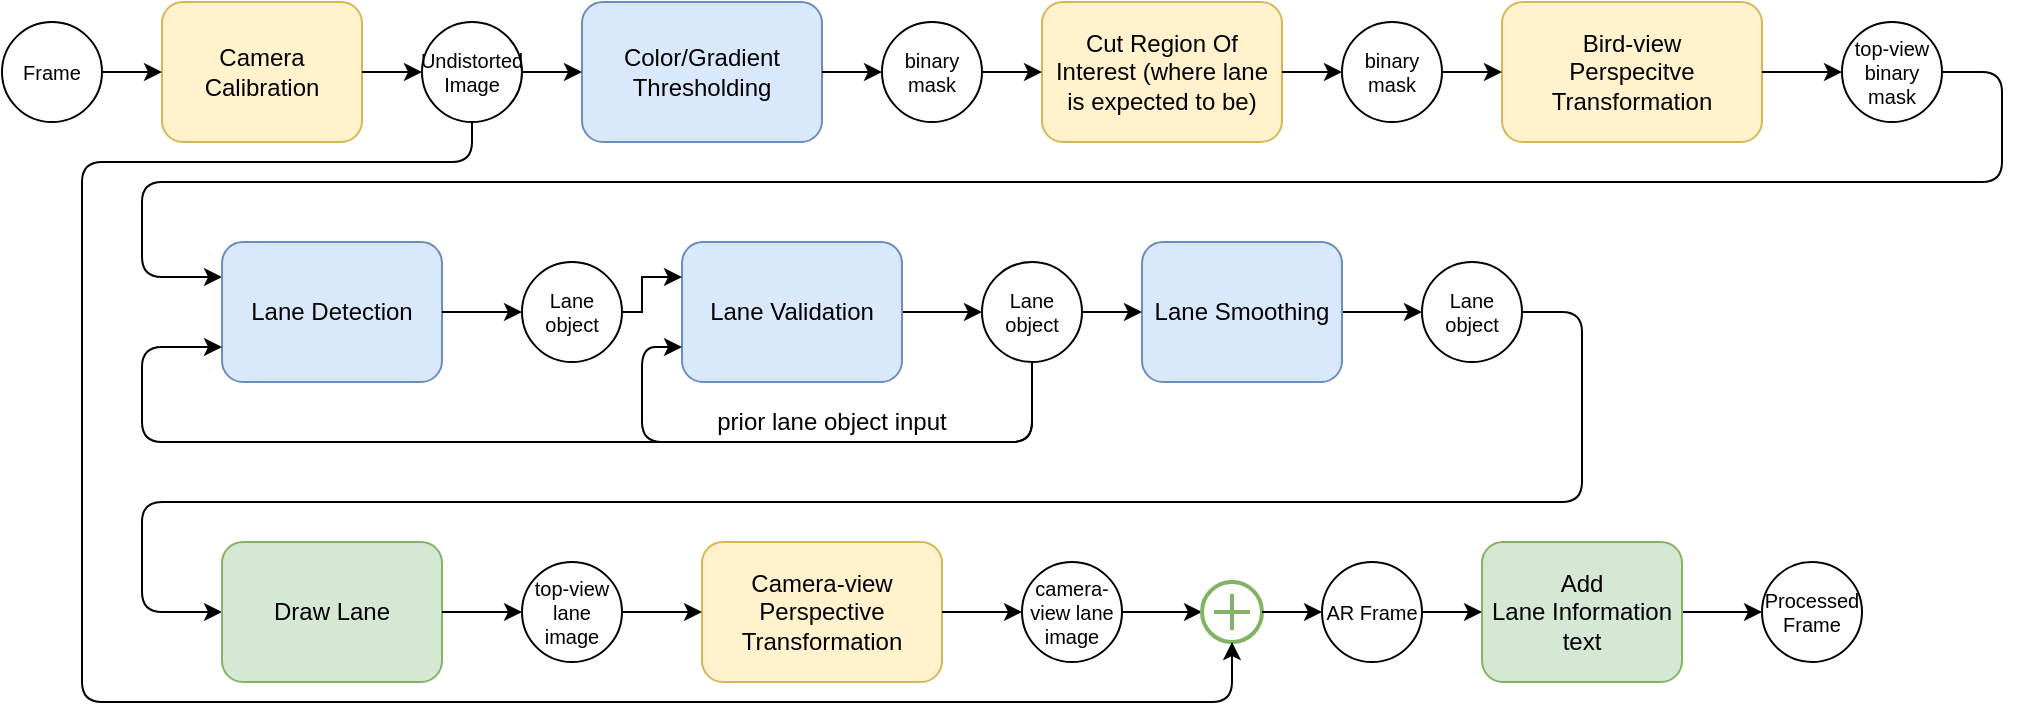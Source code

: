 <mxfile version="13.1.3" type="device"><diagram id="xoN5MB2t7MWhvuuNtE56" name="Page-1"><mxGraphModel dx="1140" dy="958" grid="1" gridSize="10" guides="1" tooltips="1" connect="1" arrows="1" fold="1" page="1" pageScale="1" pageWidth="1100" pageHeight="850" math="0" shadow="0"><root><mxCell id="0"/><mxCell id="1" parent="0"/><mxCell id="PiqZyg_Avti0Pwo2VmWi-1" value="Frame" style="ellipse;whiteSpace=wrap;html=1;aspect=fixed;fontSize=10;" vertex="1" parent="1"><mxGeometry x="40" y="220" width="50" height="50" as="geometry"/></mxCell><mxCell id="PiqZyg_Avti0Pwo2VmWi-2" value="Camera Calibration" style="rounded=1;whiteSpace=wrap;html=1;fillColor=#fff2cc;strokeColor=#d6b656;" vertex="1" parent="1"><mxGeometry x="120" y="210" width="100" height="70" as="geometry"/></mxCell><mxCell id="PiqZyg_Avti0Pwo2VmWi-3" value="" style="edgeStyle=orthogonalEdgeStyle;rounded=0;orthogonalLoop=1;jettySize=auto;html=1;" edge="1" parent="1" source="PiqZyg_Avti0Pwo2VmWi-1" target="PiqZyg_Avti0Pwo2VmWi-2"><mxGeometry relative="1" as="geometry"/></mxCell><mxCell id="PiqZyg_Avti0Pwo2VmWi-4" value="Undistorted Image" style="ellipse;whiteSpace=wrap;html=1;aspect=fixed;fontSize=10;" vertex="1" parent="1"><mxGeometry x="250" y="220" width="50" height="50" as="geometry"/></mxCell><mxCell id="PiqZyg_Avti0Pwo2VmWi-5" value="" style="edgeStyle=orthogonalEdgeStyle;rounded=0;orthogonalLoop=1;jettySize=auto;html=1;" edge="1" parent="1" source="PiqZyg_Avti0Pwo2VmWi-2" target="PiqZyg_Avti0Pwo2VmWi-4"><mxGeometry relative="1" as="geometry"/></mxCell><mxCell id="PiqZyg_Avti0Pwo2VmWi-6" value="Color/Gradient Thresholding" style="rounded=1;whiteSpace=wrap;html=1;fillColor=#dae8fc;strokeColor=#6c8ebf;" vertex="1" parent="1"><mxGeometry x="330" y="210" width="120" height="70" as="geometry"/></mxCell><mxCell id="PiqZyg_Avti0Pwo2VmWi-7" value="" style="edgeStyle=orthogonalEdgeStyle;rounded=0;orthogonalLoop=1;jettySize=auto;html=1;" edge="1" parent="1" source="PiqZyg_Avti0Pwo2VmWi-4" target="PiqZyg_Avti0Pwo2VmWi-6"><mxGeometry relative="1" as="geometry"/></mxCell><mxCell id="PiqZyg_Avti0Pwo2VmWi-8" value="binary&lt;br style=&quot;font-size: 10px;&quot;&gt;mask" style="ellipse;whiteSpace=wrap;html=1;aspect=fixed;fontSize=10;" vertex="1" parent="1"><mxGeometry x="480" y="220" width="50" height="50" as="geometry"/></mxCell><mxCell id="PiqZyg_Avti0Pwo2VmWi-9" value="" style="edgeStyle=orthogonalEdgeStyle;rounded=0;orthogonalLoop=1;jettySize=auto;html=1;" edge="1" parent="1" source="PiqZyg_Avti0Pwo2VmWi-6" target="PiqZyg_Avti0Pwo2VmWi-8"><mxGeometry relative="1" as="geometry"/></mxCell><mxCell id="PiqZyg_Avti0Pwo2VmWi-10" value="Cut Region Of Interest (where lane is expected to be)" style="rounded=1;whiteSpace=wrap;html=1;fillColor=#fff2cc;strokeColor=#d6b656;" vertex="1" parent="1"><mxGeometry x="560" y="210" width="120" height="70" as="geometry"/></mxCell><mxCell id="PiqZyg_Avti0Pwo2VmWi-11" value="" style="edgeStyle=orthogonalEdgeStyle;rounded=0;orthogonalLoop=1;jettySize=auto;html=1;" edge="1" parent="1" source="PiqZyg_Avti0Pwo2VmWi-8" target="PiqZyg_Avti0Pwo2VmWi-10"><mxGeometry relative="1" as="geometry"/></mxCell><mxCell id="PiqZyg_Avti0Pwo2VmWi-12" value="binary&lt;br style=&quot;font-size: 10px;&quot;&gt;mask" style="ellipse;whiteSpace=wrap;html=1;aspect=fixed;fontSize=10;" vertex="1" parent="1"><mxGeometry x="710" y="220" width="50" height="50" as="geometry"/></mxCell><mxCell id="PiqZyg_Avti0Pwo2VmWi-13" value="" style="edgeStyle=orthogonalEdgeStyle;rounded=0;orthogonalLoop=1;jettySize=auto;html=1;" edge="1" parent="1" source="PiqZyg_Avti0Pwo2VmWi-10" target="PiqZyg_Avti0Pwo2VmWi-12"><mxGeometry relative="1" as="geometry"/></mxCell><mxCell id="PiqZyg_Avti0Pwo2VmWi-14" value="Bird-view &lt;br&gt;Perspecitve Transformation" style="rounded=1;whiteSpace=wrap;html=1;fillColor=#fff2cc;strokeColor=#d6b656;" vertex="1" parent="1"><mxGeometry x="790" y="210" width="130" height="70" as="geometry"/></mxCell><mxCell id="PiqZyg_Avti0Pwo2VmWi-15" value="" style="edgeStyle=orthogonalEdgeStyle;rounded=0;orthogonalLoop=1;jettySize=auto;html=1;" edge="1" parent="1" source="PiqZyg_Avti0Pwo2VmWi-12" target="PiqZyg_Avti0Pwo2VmWi-14"><mxGeometry relative="1" as="geometry"/></mxCell><mxCell id="PiqZyg_Avti0Pwo2VmWi-19" style="edgeStyle=orthogonalEdgeStyle;rounded=1;orthogonalLoop=1;jettySize=auto;html=1;entryX=0;entryY=0.25;entryDx=0;entryDy=0;exitX=1;exitY=0.5;exitDx=0;exitDy=0;" edge="1" parent="1" source="PiqZyg_Avti0Pwo2VmWi-16" target="PiqZyg_Avti0Pwo2VmWi-18"><mxGeometry relative="1" as="geometry"><mxPoint x="80" y="348" as="targetPoint"/><Array as="points"><mxPoint x="1040" y="245"/><mxPoint x="1040" y="300"/><mxPoint x="110" y="300"/><mxPoint x="110" y="348"/></Array></mxGeometry></mxCell><mxCell id="PiqZyg_Avti0Pwo2VmWi-16" value="top-view binary&lt;br style=&quot;font-size: 10px;&quot;&gt;mask" style="ellipse;whiteSpace=wrap;html=1;aspect=fixed;fontSize=10;" vertex="1" parent="1"><mxGeometry x="960" y="220" width="50" height="50" as="geometry"/></mxCell><mxCell id="PiqZyg_Avti0Pwo2VmWi-17" value="" style="edgeStyle=orthogonalEdgeStyle;rounded=0;orthogonalLoop=1;jettySize=auto;html=1;" edge="1" parent="1" source="PiqZyg_Avti0Pwo2VmWi-14" target="PiqZyg_Avti0Pwo2VmWi-16"><mxGeometry relative="1" as="geometry"/></mxCell><mxCell id="PiqZyg_Avti0Pwo2VmWi-18" value="Lane Detection" style="rounded=1;whiteSpace=wrap;html=1;fillColor=#dae8fc;strokeColor=#6c8ebf;" vertex="1" parent="1"><mxGeometry x="150" y="330" width="110" height="70" as="geometry"/></mxCell><mxCell id="PiqZyg_Avti0Pwo2VmWi-20" value="Lane object" style="ellipse;whiteSpace=wrap;html=1;aspect=fixed;fontSize=10;" vertex="1" parent="1"><mxGeometry x="300" y="340" width="50" height="50" as="geometry"/></mxCell><mxCell id="PiqZyg_Avti0Pwo2VmWi-21" value="" style="edgeStyle=orthogonalEdgeStyle;rounded=0;orthogonalLoop=1;jettySize=auto;html=1;" edge="1" parent="1" source="PiqZyg_Avti0Pwo2VmWi-18" target="PiqZyg_Avti0Pwo2VmWi-20"><mxGeometry relative="1" as="geometry"/></mxCell><mxCell id="PiqZyg_Avti0Pwo2VmWi-25" value="" style="edgeStyle=orthogonalEdgeStyle;rounded=0;orthogonalLoop=1;jettySize=auto;html=1;" edge="1" parent="1" source="PiqZyg_Avti0Pwo2VmWi-22" target="PiqZyg_Avti0Pwo2VmWi-24"><mxGeometry relative="1" as="geometry"/></mxCell><mxCell id="PiqZyg_Avti0Pwo2VmWi-22" value="Lane Validation" style="rounded=1;whiteSpace=wrap;html=1;fillColor=#dae8fc;strokeColor=#6c8ebf;" vertex="1" parent="1"><mxGeometry x="380" y="330" width="110" height="70" as="geometry"/></mxCell><mxCell id="PiqZyg_Avti0Pwo2VmWi-23" value="" style="edgeStyle=orthogonalEdgeStyle;rounded=0;orthogonalLoop=1;jettySize=auto;html=1;entryX=0;entryY=0.25;entryDx=0;entryDy=0;" edge="1" parent="1" source="PiqZyg_Avti0Pwo2VmWi-20" target="PiqZyg_Avti0Pwo2VmWi-22"><mxGeometry relative="1" as="geometry"><Array as="points"><mxPoint x="360" y="365"/><mxPoint x="360" y="348"/></Array></mxGeometry></mxCell><mxCell id="PiqZyg_Avti0Pwo2VmWi-26" style="edgeStyle=orthogonalEdgeStyle;rounded=1;orthogonalLoop=1;jettySize=auto;html=1;entryX=0;entryY=0.75;entryDx=0;entryDy=0;" edge="1" parent="1" source="PiqZyg_Avti0Pwo2VmWi-24" target="PiqZyg_Avti0Pwo2VmWi-18"><mxGeometry relative="1" as="geometry"><Array as="points"><mxPoint x="555" y="430"/><mxPoint x="110" y="430"/><mxPoint x="110" y="383"/></Array></mxGeometry></mxCell><mxCell id="PiqZyg_Avti0Pwo2VmWi-27" style="edgeStyle=orthogonalEdgeStyle;rounded=1;orthogonalLoop=1;jettySize=auto;html=1;entryX=0;entryY=0.75;entryDx=0;entryDy=0;exitX=0.5;exitY=1;exitDx=0;exitDy=0;" edge="1" parent="1" source="PiqZyg_Avti0Pwo2VmWi-24" target="PiqZyg_Avti0Pwo2VmWi-22"><mxGeometry relative="1" as="geometry"><Array as="points"><mxPoint x="555" y="430"/><mxPoint x="360" y="430"/><mxPoint x="360" y="383"/></Array></mxGeometry></mxCell><mxCell id="PiqZyg_Avti0Pwo2VmWi-24" value="Lane object" style="ellipse;whiteSpace=wrap;html=1;aspect=fixed;fontSize=10;" vertex="1" parent="1"><mxGeometry x="530" y="340" width="50" height="50" as="geometry"/></mxCell><mxCell id="PiqZyg_Avti0Pwo2VmWi-28" value="prior lane object input" style="text;html=1;strokeColor=none;fillColor=none;align=center;verticalAlign=middle;whiteSpace=wrap;rounded=0;" vertex="1" parent="1"><mxGeometry x="370" y="410" width="170" height="20" as="geometry"/></mxCell><mxCell id="PiqZyg_Avti0Pwo2VmWi-32" value="" style="edgeStyle=orthogonalEdgeStyle;rounded=0;orthogonalLoop=1;jettySize=auto;html=1;" edge="1" parent="1" source="PiqZyg_Avti0Pwo2VmWi-29" target="PiqZyg_Avti0Pwo2VmWi-31"><mxGeometry relative="1" as="geometry"/></mxCell><mxCell id="PiqZyg_Avti0Pwo2VmWi-29" value="Lane Smoothing" style="rounded=1;whiteSpace=wrap;html=1;fillColor=#dae8fc;strokeColor=#6c8ebf;" vertex="1" parent="1"><mxGeometry x="610" y="330" width="100" height="70" as="geometry"/></mxCell><mxCell id="PiqZyg_Avti0Pwo2VmWi-30" value="" style="edgeStyle=orthogonalEdgeStyle;rounded=0;orthogonalLoop=1;jettySize=auto;html=1;" edge="1" parent="1" source="PiqZyg_Avti0Pwo2VmWi-24" target="PiqZyg_Avti0Pwo2VmWi-29"><mxGeometry relative="1" as="geometry"/></mxCell><mxCell id="PiqZyg_Avti0Pwo2VmWi-34" style="edgeStyle=orthogonalEdgeStyle;rounded=1;orthogonalLoop=1;jettySize=auto;html=1;entryX=0;entryY=0.5;entryDx=0;entryDy=0;exitX=1;exitY=0.5;exitDx=0;exitDy=0;" edge="1" parent="1" source="PiqZyg_Avti0Pwo2VmWi-31" target="PiqZyg_Avti0Pwo2VmWi-33"><mxGeometry relative="1" as="geometry"><Array as="points"><mxPoint x="830" y="365"/><mxPoint x="830" y="460"/><mxPoint x="110" y="460"/><mxPoint x="110" y="515"/></Array></mxGeometry></mxCell><mxCell id="PiqZyg_Avti0Pwo2VmWi-31" value="Lane object" style="ellipse;whiteSpace=wrap;html=1;aspect=fixed;fontSize=10;" vertex="1" parent="1"><mxGeometry x="750" y="340" width="50" height="50" as="geometry"/></mxCell><mxCell id="PiqZyg_Avti0Pwo2VmWi-33" value="Draw Lane" style="rounded=1;whiteSpace=wrap;html=1;fillColor=#d5e8d4;strokeColor=#82b366;" vertex="1" parent="1"><mxGeometry x="150" y="480" width="110" height="70" as="geometry"/></mxCell><mxCell id="PiqZyg_Avti0Pwo2VmWi-35" value="top-view lane image" style="ellipse;whiteSpace=wrap;html=1;aspect=fixed;fontSize=10;" vertex="1" parent="1"><mxGeometry x="300" y="490" width="50" height="50" as="geometry"/></mxCell><mxCell id="PiqZyg_Avti0Pwo2VmWi-36" value="" style="edgeStyle=orthogonalEdgeStyle;rounded=0;orthogonalLoop=1;jettySize=auto;html=1;" edge="1" parent="1" source="PiqZyg_Avti0Pwo2VmWi-33" target="PiqZyg_Avti0Pwo2VmWi-35"><mxGeometry relative="1" as="geometry"/></mxCell><mxCell id="PiqZyg_Avti0Pwo2VmWi-37" value="Camera-view Perspective Transformation" style="rounded=1;whiteSpace=wrap;html=1;fillColor=#fff2cc;strokeColor=#d6b656;" vertex="1" parent="1"><mxGeometry x="390" y="480" width="120" height="70" as="geometry"/></mxCell><mxCell id="PiqZyg_Avti0Pwo2VmWi-38" value="" style="edgeStyle=orthogonalEdgeStyle;rounded=0;orthogonalLoop=1;jettySize=auto;html=1;" edge="1" parent="1" source="PiqZyg_Avti0Pwo2VmWi-35" target="PiqZyg_Avti0Pwo2VmWi-37"><mxGeometry relative="1" as="geometry"/></mxCell><mxCell id="PiqZyg_Avti0Pwo2VmWi-45" style="edgeStyle=orthogonalEdgeStyle;rounded=0;orthogonalLoop=1;jettySize=auto;html=1;" edge="1" parent="1" source="PiqZyg_Avti0Pwo2VmWi-40" target="PiqZyg_Avti0Pwo2VmWi-44"><mxGeometry relative="1" as="geometry"/></mxCell><mxCell id="PiqZyg_Avti0Pwo2VmWi-40" value="camera-view lane image" style="ellipse;whiteSpace=wrap;html=1;aspect=fixed;fontSize=10;" vertex="1" parent="1"><mxGeometry x="550" y="490" width="50" height="50" as="geometry"/></mxCell><mxCell id="PiqZyg_Avti0Pwo2VmWi-41" value="" style="edgeStyle=orthogonalEdgeStyle;rounded=0;orthogonalLoop=1;jettySize=auto;html=1;" edge="1" parent="1" source="PiqZyg_Avti0Pwo2VmWi-37" target="PiqZyg_Avti0Pwo2VmWi-40"><mxGeometry relative="1" as="geometry"/></mxCell><mxCell id="PiqZyg_Avti0Pwo2VmWi-44" value="" style="html=1;verticalLabelPosition=bottom;align=center;labelBackgroundColor=#ffffff;verticalAlign=top;strokeWidth=2;shadow=0;dashed=0;shape=mxgraph.ios7.icons.add;fillColor=none;strokeColor=#82b366;" vertex="1" parent="1"><mxGeometry x="640" y="500" width="30" height="30" as="geometry"/></mxCell><mxCell id="PiqZyg_Avti0Pwo2VmWi-48" value="AR Frame" style="ellipse;whiteSpace=wrap;html=1;aspect=fixed;strokeColor=#000000;fontSize=10;" vertex="1" parent="1"><mxGeometry x="700" y="490" width="50" height="50" as="geometry"/></mxCell><mxCell id="PiqZyg_Avti0Pwo2VmWi-49" value="" style="edgeStyle=orthogonalEdgeStyle;rounded=1;jumpStyle=arc;orthogonalLoop=1;jettySize=auto;html=1;" edge="1" parent="1" source="PiqZyg_Avti0Pwo2VmWi-44" target="PiqZyg_Avti0Pwo2VmWi-48"><mxGeometry relative="1" as="geometry"/></mxCell><mxCell id="PiqZyg_Avti0Pwo2VmWi-46" style="edgeStyle=orthogonalEdgeStyle;rounded=1;orthogonalLoop=1;jettySize=auto;html=1;noJump=0;jumpStyle=arc;jumpSize=10;" edge="1" parent="1" source="PiqZyg_Avti0Pwo2VmWi-4" target="PiqZyg_Avti0Pwo2VmWi-44"><mxGeometry relative="1" as="geometry"><Array as="points"><mxPoint x="275" y="290"/><mxPoint x="80" y="290"/><mxPoint x="80" y="560"/><mxPoint x="655" y="560"/></Array></mxGeometry></mxCell><mxCell id="PiqZyg_Avti0Pwo2VmWi-53" value="" style="edgeStyle=orthogonalEdgeStyle;rounded=1;jumpStyle=arc;jumpSize=10;orthogonalLoop=1;jettySize=auto;html=1;" edge="1" parent="1" source="PiqZyg_Avti0Pwo2VmWi-50" target="PiqZyg_Avti0Pwo2VmWi-52"><mxGeometry relative="1" as="geometry"/></mxCell><mxCell id="PiqZyg_Avti0Pwo2VmWi-50" value="Add &lt;br&gt;Lane Information text" style="rounded=1;whiteSpace=wrap;html=1;strokeColor=#82b366;fillColor=#d5e8d4;" vertex="1" parent="1"><mxGeometry x="780" y="480" width="100" height="70" as="geometry"/></mxCell><mxCell id="PiqZyg_Avti0Pwo2VmWi-51" value="" style="edgeStyle=orthogonalEdgeStyle;rounded=1;jumpStyle=arc;jumpSize=10;orthogonalLoop=1;jettySize=auto;html=1;" edge="1" parent="1" source="PiqZyg_Avti0Pwo2VmWi-48" target="PiqZyg_Avti0Pwo2VmWi-50"><mxGeometry relative="1" as="geometry"/></mxCell><mxCell id="PiqZyg_Avti0Pwo2VmWi-52" value="Processed Frame" style="ellipse;whiteSpace=wrap;html=1;aspect=fixed;strokeColor=#000000;fontSize=10;" vertex="1" parent="1"><mxGeometry x="920" y="490" width="50" height="50" as="geometry"/></mxCell></root></mxGraphModel></diagram></mxfile>